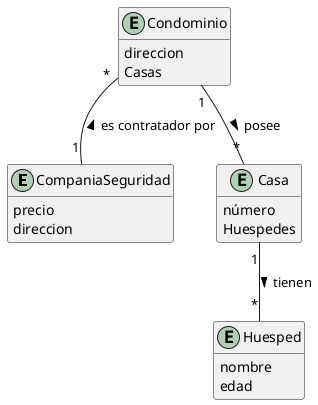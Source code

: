 @startuml

hide empty members

Entity CompaniaSeguridad{
precio
direccion
}
Entity Condominio{
direccion
Casas
}
Entity Casa{
número
Huespedes

}
Entity Huesped{
nombre
edad
}

Condominio "*"--"1" CompaniaSeguridad : es contratador por <
Condominio "1"--"*" Casa : posee >
Casa "1"--"*" Huesped: tienen >
@enduml